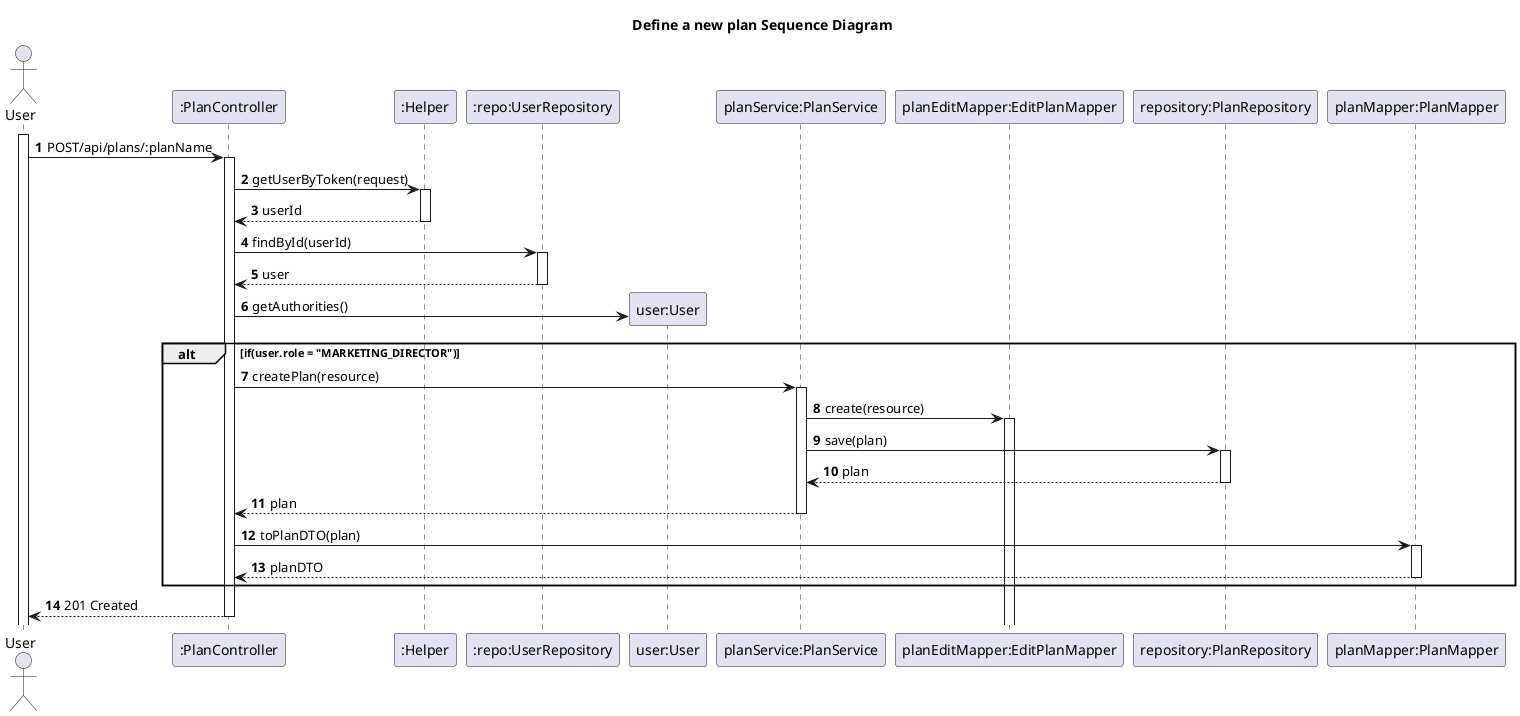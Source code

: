 @startuml
'https://plantuml.com/sequence-diagram

title Define a new plan Sequence Diagram

autoactivate on
autonumber

actor "User" as User
participant ":PlanController" as Ctrl
participant ":Helper" as Helper
participant ":repo:UserRepository" as userRepo
participant "user:User" as usr
participant "planService:PlanService" as Svc
participant "planEditMapper:EditPlanMapper" as EditPlanMapper
participant "repository:PlanRepository" as planRepo
participant "planMapper:PlanMapper" as Mapper

activate User

User -> Ctrl: POST/api/plans/:planName
Ctrl -> Helper: getUserByToken(request)
Helper --> Ctrl: userId
Ctrl -> userRepo: findById(userId)
userRepo --> Ctrl: user
Ctrl -> usr**: getAuthorities()
alt if(user.role = "MARKETING_DIRECTOR")
    Ctrl -> Svc: createPlan(resource)
    Svc -> EditPlanMapper: create(resource)
Svc -> planRepo: save(plan)
planRepo --> Svc: plan
Svc --> Ctrl : plan
Ctrl -> Mapper: toPlanDTO(plan)
Mapper --> Ctrl: planDTO
end
Ctrl --> User: 201 Created


@enduml

